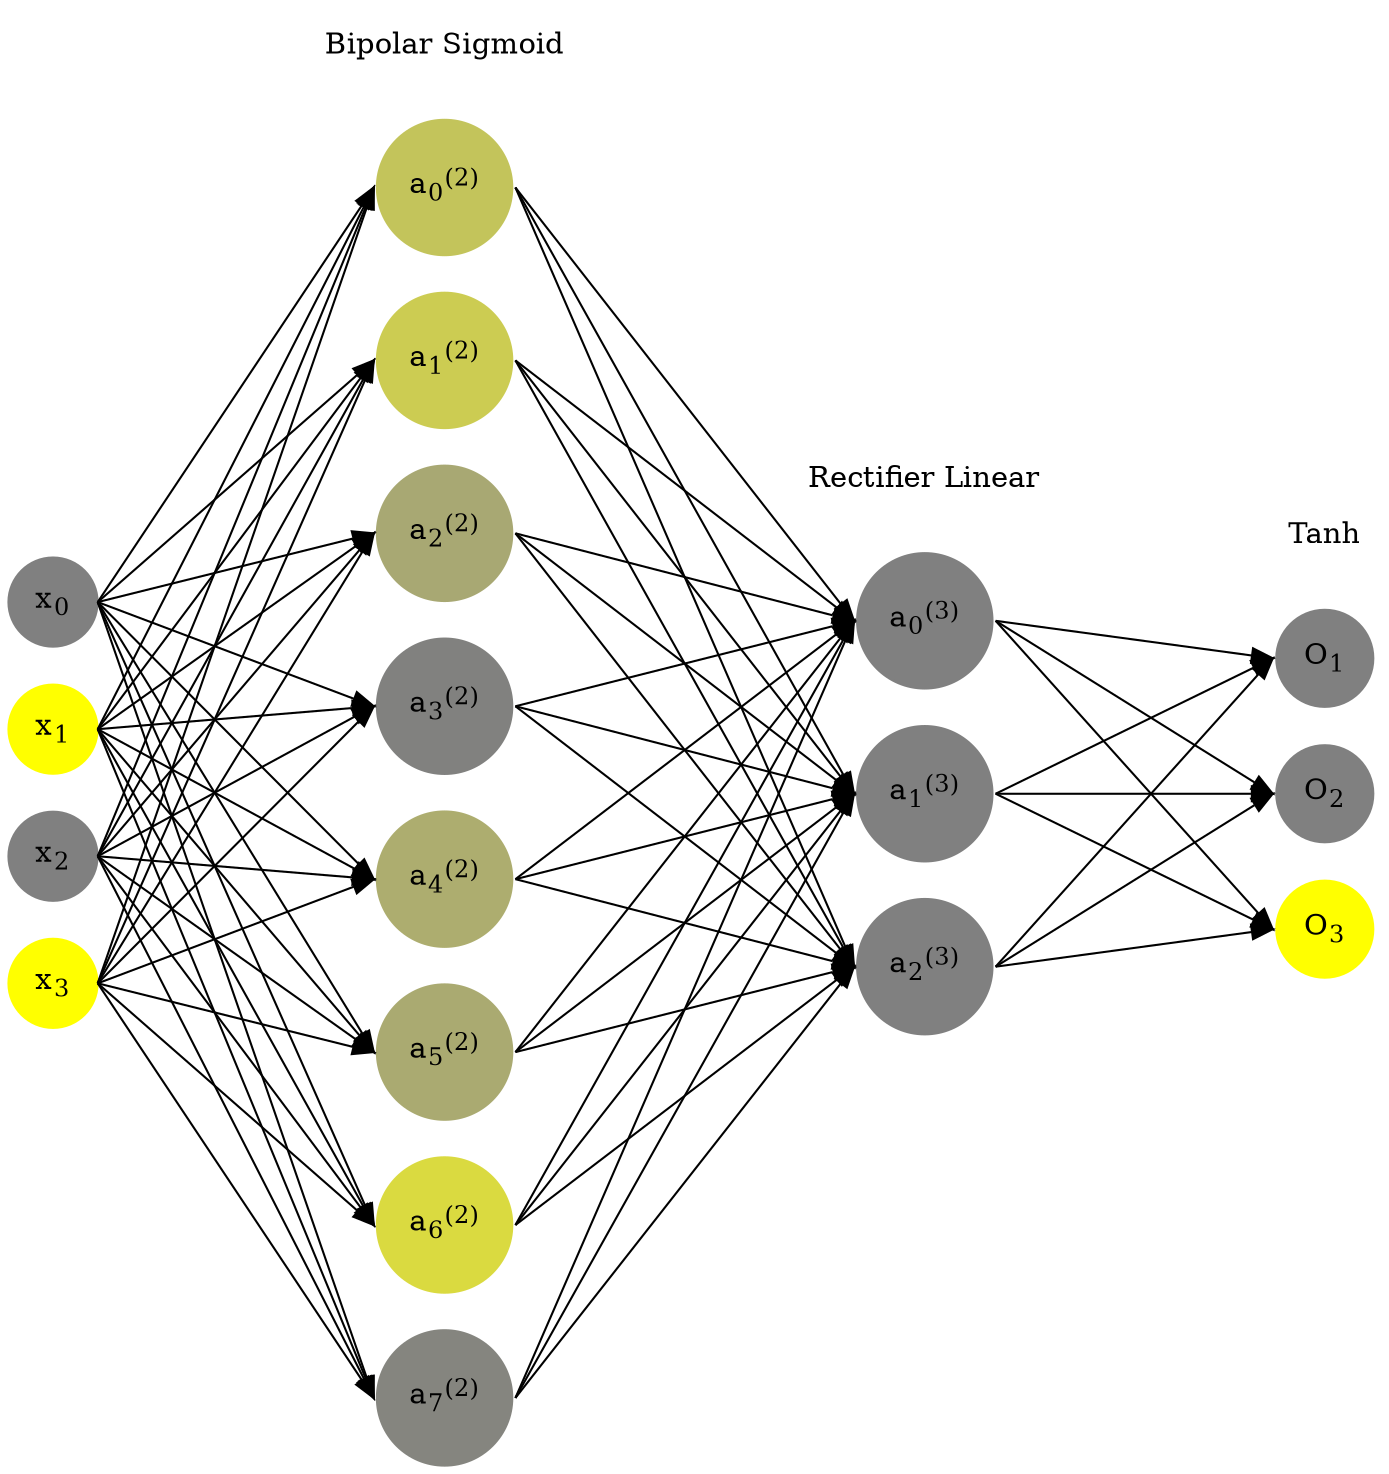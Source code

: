 digraph G {
	rankdir = LR;
	splines=false;
	edge[style=invis];
	ranksep= 1.4;
	{
	node [shape=circle, color="0.1667, 0.0, 0.5", style=filled, fillcolor="0.1667, 0.0, 0.5"];
	x0 [label=<x<sub>0</sub>>];
	}
	{
	node [shape=circle, color="0.1667, 1.0, 1.0", style=filled, fillcolor="0.1667, 1.0, 1.0"];
	x1 [label=<x<sub>1</sub>>];
	}
	{
	node [shape=circle, color="0.1667, 0.0, 0.5", style=filled, fillcolor="0.1667, 0.0, 0.5"];
	x2 [label=<x<sub>2</sub>>];
	}
	{
	node [shape=circle, color="0.1667, 1.0, 1.0", style=filled, fillcolor="0.1667, 1.0, 1.0"];
	x3 [label=<x<sub>3</sub>>];
	}
	{
	node [shape=circle, color="0.1667, 0.531410, 0.765705", style=filled, fillcolor="0.1667, 0.531410, 0.765705"];
	a02 [label=<a<sub>0</sub><sup>(2)</sup>>];
	}
	{
	node [shape=circle, color="0.1667, 0.597849, 0.798924", style=filled, fillcolor="0.1667, 0.597849, 0.798924"];
	a12 [label=<a<sub>1</sub><sup>(2)</sup>>];
	}
	{
	node [shape=circle, color="0.1667, 0.313040, 0.656520", style=filled, fillcolor="0.1667, 0.313040, 0.656520"];
	a22 [label=<a<sub>2</sub><sup>(2)</sup>>];
	}
	{
	node [shape=circle, color="0.1667, 0.009216, 0.504608", style=filled, fillcolor="0.1667, 0.009216, 0.504608"];
	a32 [label=<a<sub>3</sub><sup>(2)</sup>>];
	}
	{
	node [shape=circle, color="0.1667, 0.358698, 0.679349", style=filled, fillcolor="0.1667, 0.358698, 0.679349"];
	a42 [label=<a<sub>4</sub><sup>(2)</sup>>];
	}
	{
	node [shape=circle, color="0.1667, 0.331872, 0.665936", style=filled, fillcolor="0.1667, 0.331872, 0.665936"];
	a52 [label=<a<sub>5</sub><sup>(2)</sup>>];
	}
	{
	node [shape=circle, color="0.1667, 0.704291, 0.852145", style=filled, fillcolor="0.1667, 0.704291, 0.852145"];
	a62 [label=<a<sub>6</sub><sup>(2)</sup>>];
	}
	{
	node [shape=circle, color="0.1667, 0.044774, 0.522387", style=filled, fillcolor="0.1667, 0.044774, 0.522387"];
	a72 [label=<a<sub>7</sub><sup>(2)</sup>>];
	}
	{
	node [shape=circle, color="0.1667, 0.000000, 0.500000", style=filled, fillcolor="0.1667, 0.000000, 0.500000"];
	a03 [label=<a<sub>0</sub><sup>(3)</sup>>];
	}
	{
	node [shape=circle, color="0.1667, 0.000000, 0.500000", style=filled, fillcolor="0.1667, 0.000000, 0.500000"];
	a13 [label=<a<sub>1</sub><sup>(3)</sup>>];
	}
	{
	node [shape=circle, color="0.1667, 0.000000, 0.500000", style=filled, fillcolor="0.1667, 0.000000, 0.500000"];
	a23 [label=<a<sub>2</sub><sup>(3)</sup>>];
	}
	{
	node [shape=circle, color="0.1667, 0.0, 0.5", style=filled, fillcolor="0.1667, 0.0, 0.5"];
	O1 [label=<O<sub>1</sub>>];
	}
	{
	node [shape=circle, color="0.1667, 0.0, 0.5", style=filled, fillcolor="0.1667, 0.0, 0.5"];
	O2 [label=<O<sub>2</sub>>];
	}
	{
	node [shape=circle, color="0.1667, 1.0, 1.0", style=filled, fillcolor="0.1667, 1.0, 1.0"];
	O3 [label=<O<sub>3</sub>>];
	}
	{
	rank=same;
	x0->x1->x2->x3;
	}
	{
	rank=same;
	a02->a12->a22->a32->a42->a52->a62->a72;
	}
	{
	rank=same;
	a03->a13->a23;
	}
	{
	rank=same;
	O1->O2->O3;
	}
	l1 [shape=plaintext,label="Bipolar Sigmoid"];
	l1->a02;
	{rank=same; l1;a02};
	l2 [shape=plaintext,label="Rectifier Linear"];
	l2->a03;
	{rank=same; l2;a03};
	l3 [shape=plaintext,label="Tanh"];
	l3->O1;
	{rank=same; l3;O1};
edge[style=solid, tailport=e, headport=w];
	{x0;x1;x2;x3} -> {a02;a12;a22;a32;a42;a52;a62;a72};
	{a02;a12;a22;a32;a42;a52;a62;a72} -> {a03;a13;a23};
	{a03;a13;a23} -> {O1,O2,O3};
}